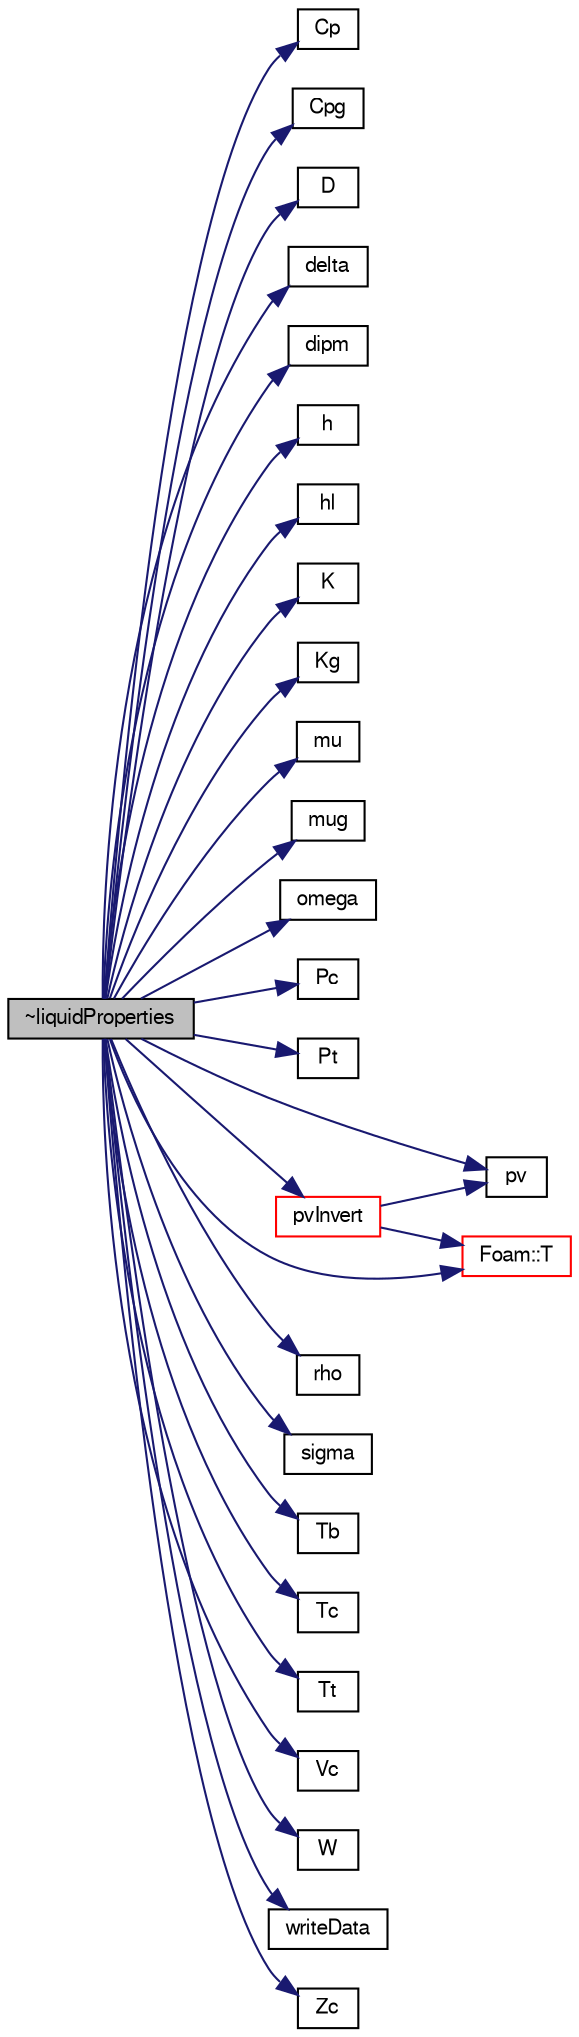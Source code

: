 digraph "~liquidProperties"
{
  bgcolor="transparent";
  edge [fontname="FreeSans",fontsize="10",labelfontname="FreeSans",labelfontsize="10"];
  node [fontname="FreeSans",fontsize="10",shape=record];
  rankdir="LR";
  Node10 [label="~liquidProperties",height=0.2,width=0.4,color="black", fillcolor="grey75", style="filled", fontcolor="black"];
  Node10 -> Node11 [color="midnightblue",fontsize="10",style="solid",fontname="FreeSans"];
  Node11 [label="Cp",height=0.2,width=0.4,color="black",URL="$a29954.html#aa3c6db57b3c2349f7078463fda391158",tooltip="Liquid heat capacity [J/(kg K)]. "];
  Node10 -> Node12 [color="midnightblue",fontsize="10",style="solid",fontname="FreeSans"];
  Node12 [label="Cpg",height=0.2,width=0.4,color="black",URL="$a29954.html#a48ab15b6063e624713e5ab1589544ce2",tooltip="Ideal gas heat capacity [J/(kg K)]. "];
  Node10 -> Node13 [color="midnightblue",fontsize="10",style="solid",fontname="FreeSans"];
  Node13 [label="D",height=0.2,width=0.4,color="black",URL="$a29954.html#a2e708bd90b5d9eb44d555510967a8f81",tooltip="Vapour diffussivity [m2/s]. "];
  Node10 -> Node14 [color="midnightblue",fontsize="10",style="solid",fontname="FreeSans"];
  Node14 [label="delta",height=0.2,width=0.4,color="black",URL="$a29954.html#a47d995a8713ea33954caafb4030078d1",tooltip="Solubility parameter [(J/m^3)^(1/2)]. "];
  Node10 -> Node15 [color="midnightblue",fontsize="10",style="solid",fontname="FreeSans"];
  Node15 [label="dipm",height=0.2,width=0.4,color="black",URL="$a29954.html#ab0c85152460c564d1d46db65c303e7bb",tooltip="Dipole moment []. "];
  Node10 -> Node16 [color="midnightblue",fontsize="10",style="solid",fontname="FreeSans"];
  Node16 [label="h",height=0.2,width=0.4,color="black",URL="$a29954.html#a3569c4af4ca72f884acbec9ca4128db0",tooltip="Liquid enthalpy [J/kg] - reference to 298.15 K. "];
  Node10 -> Node17 [color="midnightblue",fontsize="10",style="solid",fontname="FreeSans"];
  Node17 [label="hl",height=0.2,width=0.4,color="black",URL="$a29954.html#ad6dc578c5da8eaae2169eabdb869b649",tooltip="Heat of vapourisation [J/kg]. "];
  Node10 -> Node18 [color="midnightblue",fontsize="10",style="solid",fontname="FreeSans"];
  Node18 [label="K",height=0.2,width=0.4,color="black",URL="$a29954.html#a4235213634c8d43b1fc07fb29eaf6164",tooltip="Liquid thermal conductivity [W/(m K)]. "];
  Node10 -> Node19 [color="midnightblue",fontsize="10",style="solid",fontname="FreeSans"];
  Node19 [label="Kg",height=0.2,width=0.4,color="black",URL="$a29954.html#af943d8a0d2af0f039beb149978ad6abf",tooltip="Vapour thermal conductivity [W/(m K)]. "];
  Node10 -> Node20 [color="midnightblue",fontsize="10",style="solid",fontname="FreeSans"];
  Node20 [label="mu",height=0.2,width=0.4,color="black",URL="$a29954.html#a3e54dc6e2f8afb3cc8db22c54511fc36",tooltip="Liquid viscosity [Pa s]. "];
  Node10 -> Node21 [color="midnightblue",fontsize="10",style="solid",fontname="FreeSans"];
  Node21 [label="mug",height=0.2,width=0.4,color="black",URL="$a29954.html#aaf3a574f039cec15a76444a0d0502cef",tooltip="Vapour viscosity [Pa s]. "];
  Node10 -> Node22 [color="midnightblue",fontsize="10",style="solid",fontname="FreeSans"];
  Node22 [label="omega",height=0.2,width=0.4,color="black",URL="$a29954.html#a809c3ae4e2d0196e4b1f5159ab2106a1",tooltip="Pitzer&#39;s ascentric factor []. "];
  Node10 -> Node23 [color="midnightblue",fontsize="10",style="solid",fontname="FreeSans"];
  Node23 [label="Pc",height=0.2,width=0.4,color="black",URL="$a29954.html#a5bdb08135129baacf94c54c93bddf803",tooltip="Critical pressure [Pa]. "];
  Node10 -> Node24 [color="midnightblue",fontsize="10",style="solid",fontname="FreeSans"];
  Node24 [label="Pt",height=0.2,width=0.4,color="black",URL="$a29954.html#a7bf62e0edd4d0925c2015ef36ca51ba0",tooltip="Triple point pressure [Pa]. "];
  Node10 -> Node25 [color="midnightblue",fontsize="10",style="solid",fontname="FreeSans"];
  Node25 [label="pv",height=0.2,width=0.4,color="black",URL="$a29954.html#ab6c48215446173bc01773d033ac8e337",tooltip="Vapour pressure [Pa]. "];
  Node10 -> Node26 [color="midnightblue",fontsize="10",style="solid",fontname="FreeSans"];
  Node26 [label="pvInvert",height=0.2,width=0.4,color="red",URL="$a29954.html#ae76e0a0a7fb8ebfb9df3c5c821ed337a",tooltip="Invert the vapour pressure relationship to retrieve the. "];
  Node26 -> Node29 [color="midnightblue",fontsize="10",style="solid",fontname="FreeSans"];
  Node29 [label="Foam::T",height=0.2,width=0.4,color="red",URL="$a21124.html#ae57fda0abb14bb0944947c463c6e09d4"];
  Node26 -> Node25 [color="midnightblue",fontsize="10",style="solid",fontname="FreeSans"];
  Node10 -> Node34 [color="midnightblue",fontsize="10",style="solid",fontname="FreeSans"];
  Node34 [label="rho",height=0.2,width=0.4,color="black",URL="$a29954.html#a79793fef0683d35cc934a4d38fb6dbee",tooltip="Liquid rho [kg/m^3]. "];
  Node10 -> Node35 [color="midnightblue",fontsize="10",style="solid",fontname="FreeSans"];
  Node35 [label="sigma",height=0.2,width=0.4,color="black",URL="$a29954.html#a7cee74aa297ad09087f0abbc7182a2af",tooltip="Surface tension [N/m]. "];
  Node10 -> Node29 [color="midnightblue",fontsize="10",style="solid",fontname="FreeSans"];
  Node10 -> Node36 [color="midnightblue",fontsize="10",style="solid",fontname="FreeSans"];
  Node36 [label="Tb",height=0.2,width=0.4,color="black",URL="$a29954.html#a57e8c1608886d355f22cca94e035b9c6",tooltip="Normal boiling temperature [K]. "];
  Node10 -> Node37 [color="midnightblue",fontsize="10",style="solid",fontname="FreeSans"];
  Node37 [label="Tc",height=0.2,width=0.4,color="black",URL="$a29954.html#af48b9354f5ed6385bc7e253772e99508",tooltip="Critical temperature [K]. "];
  Node10 -> Node38 [color="midnightblue",fontsize="10",style="solid",fontname="FreeSans"];
  Node38 [label="Tt",height=0.2,width=0.4,color="black",URL="$a29954.html#a959f8906a05a901021a8d5f80f360df7",tooltip="Triple point temperature [K]. "];
  Node10 -> Node39 [color="midnightblue",fontsize="10",style="solid",fontname="FreeSans"];
  Node39 [label="Vc",height=0.2,width=0.4,color="black",URL="$a29954.html#a058343dde5b479eadc096d8fcc108bf1",tooltip="Critical volume [m^3/kmol]. "];
  Node10 -> Node40 [color="midnightblue",fontsize="10",style="solid",fontname="FreeSans"];
  Node40 [label="W",height=0.2,width=0.4,color="black",URL="$a29954.html#aa6de5bc68ed2059c569dcff92fb75bcf",tooltip="Molecular weight [kg/kmol]. "];
  Node10 -> Node41 [color="midnightblue",fontsize="10",style="solid",fontname="FreeSans"];
  Node41 [label="writeData",height=0.2,width=0.4,color="black",URL="$a29954.html#a4a9a5e81ef203c89a365d47f0acc39b9",tooltip="Write the function coefficients. "];
  Node10 -> Node42 [color="midnightblue",fontsize="10",style="solid",fontname="FreeSans"];
  Node42 [label="Zc",height=0.2,width=0.4,color="black",URL="$a29954.html#a3acb1d78c8d89ba73da860d0ea725468",tooltip="Critical compressibilty factor. "];
}
